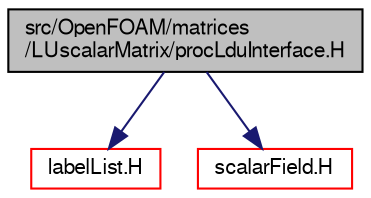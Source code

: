 digraph "src/OpenFOAM/matrices/LUscalarMatrix/procLduInterface.H"
{
  bgcolor="transparent";
  edge [fontname="FreeSans",fontsize="10",labelfontname="FreeSans",labelfontsize="10"];
  node [fontname="FreeSans",fontsize="10",shape=record];
  Node0 [label="src/OpenFOAM/matrices\l/LUscalarMatrix/procLduInterface.H",height=0.2,width=0.4,color="black", fillcolor="grey75", style="filled", fontcolor="black"];
  Node0 -> Node1 [color="midnightblue",fontsize="10",style="solid",fontname="FreeSans"];
  Node1 [label="labelList.H",height=0.2,width=0.4,color="red",URL="$a12380.html"];
  Node0 -> Node49 [color="midnightblue",fontsize="10",style="solid",fontname="FreeSans"];
  Node49 [label="scalarField.H",height=0.2,width=0.4,color="red",URL="$a09656.html"];
}
